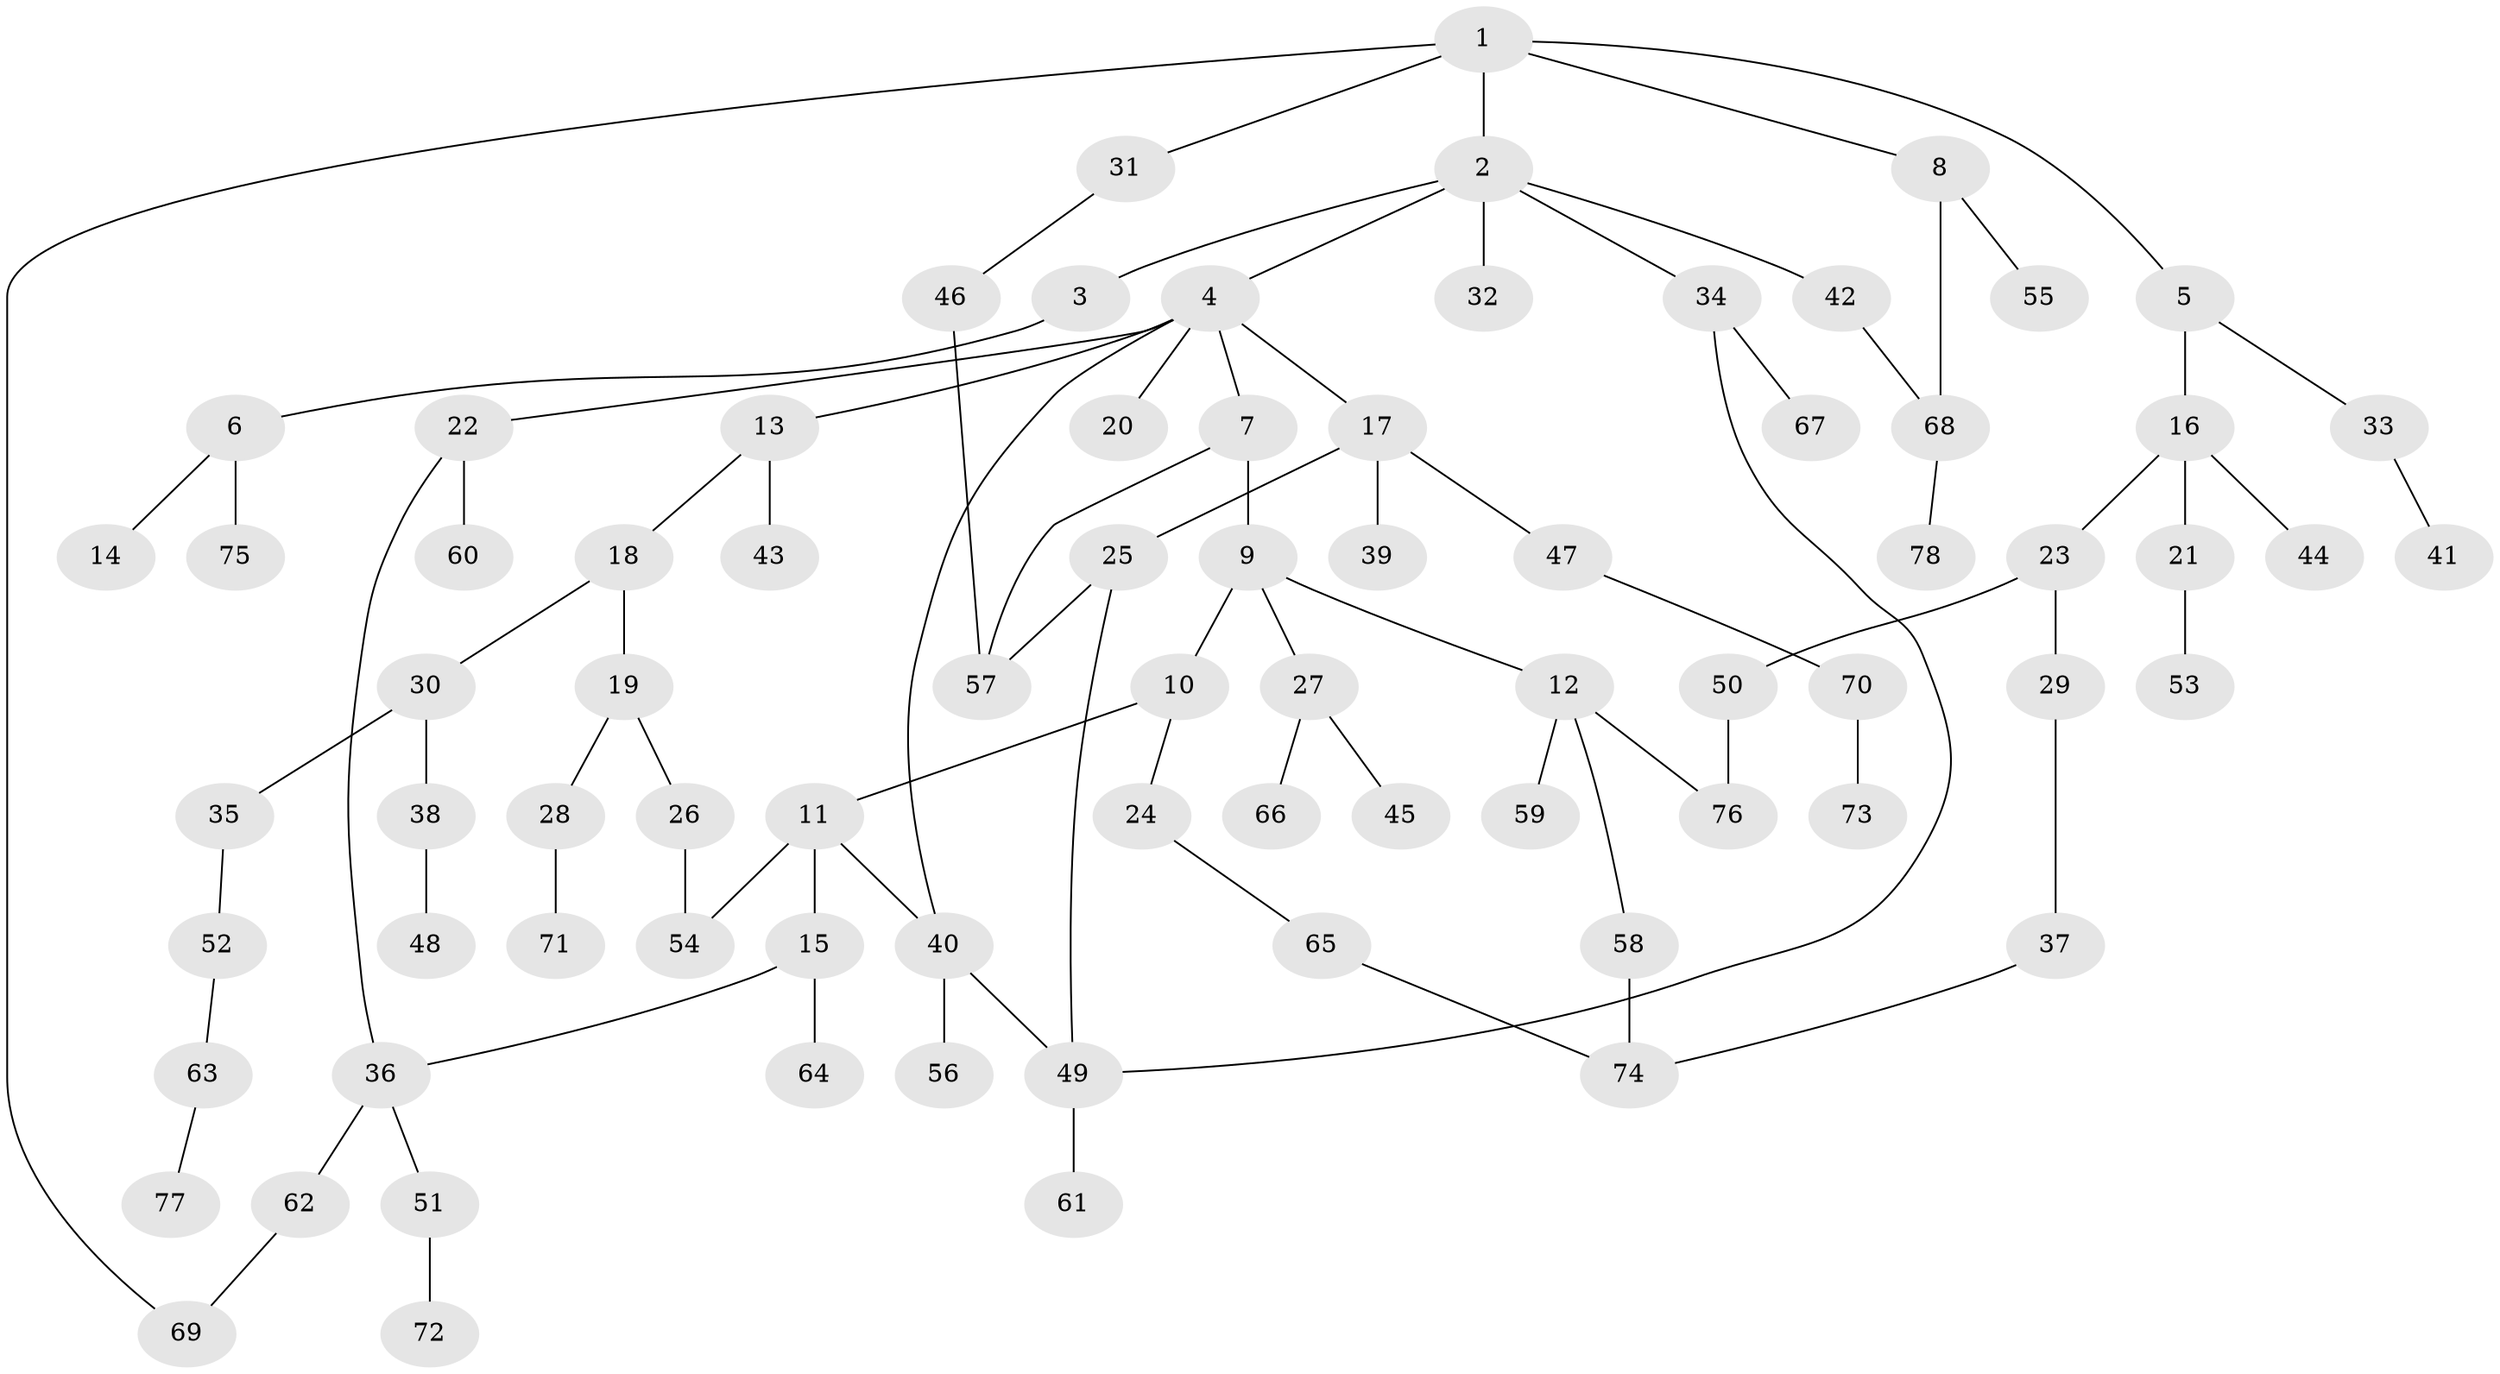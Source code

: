 // coarse degree distribution, {5: 0.03571428571428571, 2: 0.42857142857142855, 6: 0.017857142857142856, 3: 0.2857142857142857, 4: 0.05357142857142857, 1: 0.17857142857142858}
// Generated by graph-tools (version 1.1) at 2025/49/03/04/25 22:49:11]
// undirected, 78 vertices, 89 edges
graph export_dot {
  node [color=gray90,style=filled];
  1;
  2;
  3;
  4;
  5;
  6;
  7;
  8;
  9;
  10;
  11;
  12;
  13;
  14;
  15;
  16;
  17;
  18;
  19;
  20;
  21;
  22;
  23;
  24;
  25;
  26;
  27;
  28;
  29;
  30;
  31;
  32;
  33;
  34;
  35;
  36;
  37;
  38;
  39;
  40;
  41;
  42;
  43;
  44;
  45;
  46;
  47;
  48;
  49;
  50;
  51;
  52;
  53;
  54;
  55;
  56;
  57;
  58;
  59;
  60;
  61;
  62;
  63;
  64;
  65;
  66;
  67;
  68;
  69;
  70;
  71;
  72;
  73;
  74;
  75;
  76;
  77;
  78;
  1 -- 2;
  1 -- 5;
  1 -- 8;
  1 -- 31;
  1 -- 69;
  2 -- 3;
  2 -- 4;
  2 -- 32;
  2 -- 34;
  2 -- 42;
  3 -- 6;
  4 -- 7;
  4 -- 13;
  4 -- 17;
  4 -- 20;
  4 -- 22;
  4 -- 40;
  5 -- 16;
  5 -- 33;
  6 -- 14;
  6 -- 75;
  7 -- 9;
  7 -- 57;
  8 -- 55;
  8 -- 68;
  9 -- 10;
  9 -- 12;
  9 -- 27;
  10 -- 11;
  10 -- 24;
  11 -- 15;
  11 -- 40;
  11 -- 54;
  12 -- 58;
  12 -- 59;
  12 -- 76;
  13 -- 18;
  13 -- 43;
  15 -- 36;
  15 -- 64;
  16 -- 21;
  16 -- 23;
  16 -- 44;
  17 -- 25;
  17 -- 39;
  17 -- 47;
  18 -- 19;
  18 -- 30;
  19 -- 26;
  19 -- 28;
  21 -- 53;
  22 -- 60;
  22 -- 36;
  23 -- 29;
  23 -- 50;
  24 -- 65;
  25 -- 49;
  25 -- 57;
  26 -- 54;
  27 -- 45;
  27 -- 66;
  28 -- 71;
  29 -- 37;
  30 -- 35;
  30 -- 38;
  31 -- 46;
  33 -- 41;
  34 -- 67;
  34 -- 49;
  35 -- 52;
  36 -- 51;
  36 -- 62;
  37 -- 74;
  38 -- 48;
  40 -- 56;
  40 -- 49;
  42 -- 68;
  46 -- 57;
  47 -- 70;
  49 -- 61;
  50 -- 76;
  51 -- 72;
  52 -- 63;
  58 -- 74;
  62 -- 69;
  63 -- 77;
  65 -- 74;
  68 -- 78;
  70 -- 73;
}
